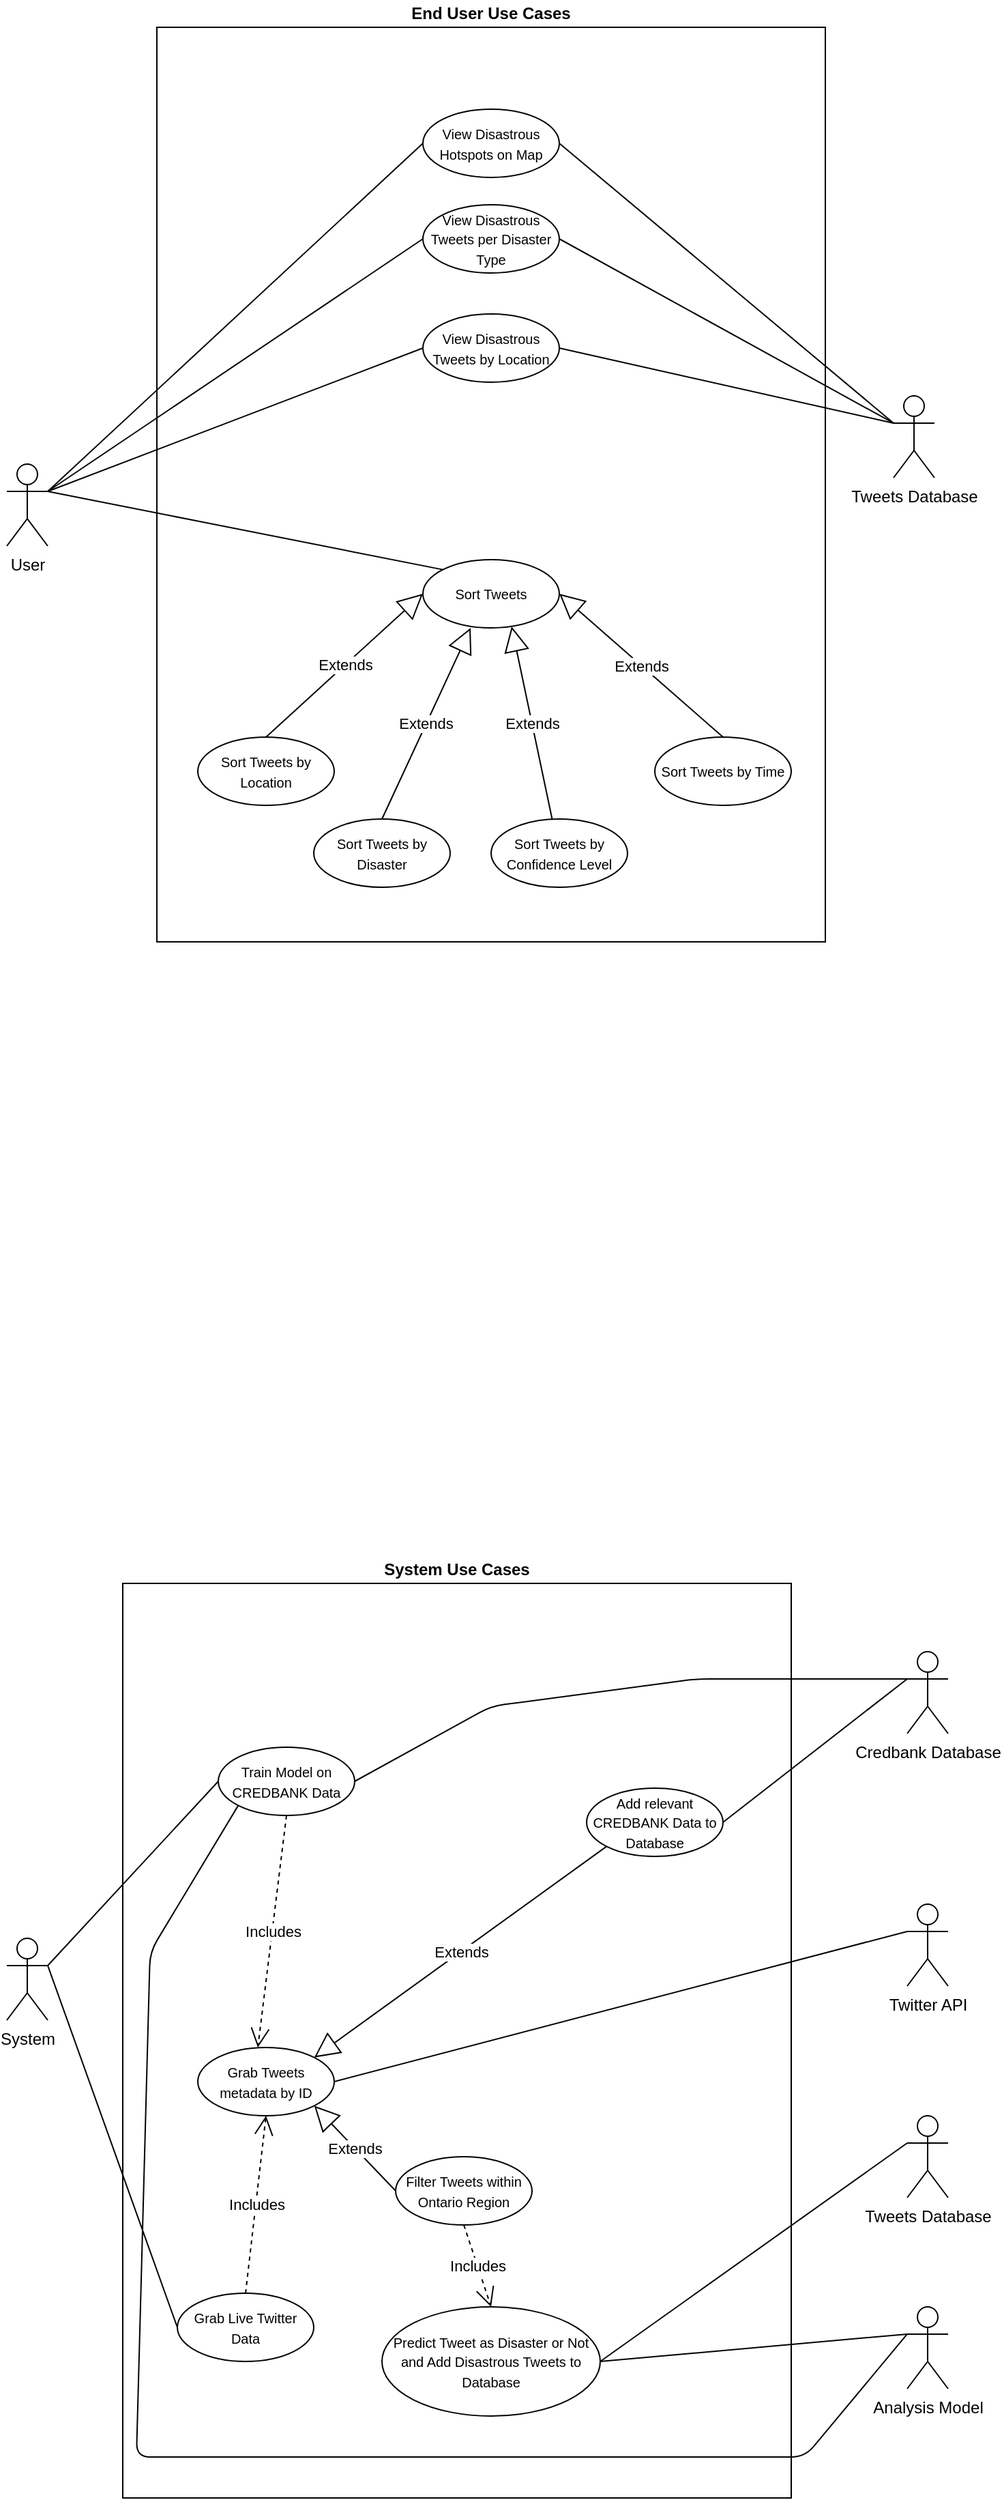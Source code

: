 <mxfile version="14.2.9" type="device"><diagram id="SbKqmLp52oHMrPVKPYdx" name="Page-1"><mxGraphModel dx="2272" dy="1894" grid="1" gridSize="10" guides="1" tooltips="1" connect="1" arrows="1" fold="1" page="1" pageScale="1" pageWidth="850" pageHeight="1100" math="0" shadow="0"><root><mxCell id="0"/><mxCell id="1" parent="0"/><mxCell id="3WjBQ3WM9bignaXBxbzU-1" value="&lt;span style=&quot;color: rgba(0 , 0 , 0 , 0) ; font-family: monospace ; font-size: 0px&quot;&gt;%3CmxGraphModel%3E%3Croot%3E%3CmxCell%20id%3D%220%22%2F%3E%3CmxCell%20id%3D%221%22%20parent%3D%220%22%2F%3E%3CmxCell%20id%3D%222%22%20value%3D%22Actor%22%20style%3D%22shape%3DumlActor%3BverticalLabelPosition%3Dbottom%3BverticalAlign%3Dtop%3Bhtml%3D1%3B%22%20vertex%3D%221%22%20parent%3D%221%22%3E%3CmxGeometry%20x%3D%22-1180%22%20y%3D%22-227%22%20width%3D%2230%22%20height%3D%2260%22%20as%3D%22geometry%22%2F%3E%3C%2FmxCell%3E%3C%2Froot%3E%3C%2FmxGraphModel%3E&lt;/span&gt;" style="rounded=0;whiteSpace=wrap;html=1;" parent="1" vertex="1"><mxGeometry x="-655" y="-900" width="490" height="670" as="geometry"/></mxCell><mxCell id="3WjBQ3WM9bignaXBxbzU-2" value="User" style="shape=umlActor;verticalLabelPosition=bottom;verticalAlign=top;html=1;" parent="1" vertex="1"><mxGeometry x="-765" y="-580" width="30" height="60" as="geometry"/></mxCell><mxCell id="3WjBQ3WM9bignaXBxbzU-5" value="&lt;span style=&quot;font-size: 10px&quot;&gt;View Disastrous Hotspots on Map&lt;/span&gt;" style="ellipse;whiteSpace=wrap;html=1;" parent="1" vertex="1"><mxGeometry x="-460" y="-840" width="100" height="50" as="geometry"/></mxCell><mxCell id="3WjBQ3WM9bignaXBxbzU-6" value="&lt;span style=&quot;font-size: 10px&quot;&gt;View Disastrous Tweets by Location&lt;/span&gt;" style="ellipse;whiteSpace=wrap;html=1;" parent="1" vertex="1"><mxGeometry x="-460" y="-690" width="100" height="50" as="geometry"/></mxCell><mxCell id="3WjBQ3WM9bignaXBxbzU-7" value="Tweets Database" style="shape=umlActor;verticalLabelPosition=bottom;verticalAlign=top;html=1;" parent="1" vertex="1"><mxGeometry x="-115" y="-630" width="30" height="60" as="geometry"/></mxCell><mxCell id="3WjBQ3WM9bignaXBxbzU-8" value="Twitter API" style="shape=umlActor;verticalLabelPosition=bottom;verticalAlign=top;html=1;" parent="1" vertex="1"><mxGeometry x="-105" y="475" width="30" height="60" as="geometry"/></mxCell><mxCell id="3WjBQ3WM9bignaXBxbzU-9" value="Credbank Database" style="shape=umlActor;verticalLabelPosition=bottom;verticalAlign=top;html=1;" parent="1" vertex="1"><mxGeometry x="-105" y="290" width="30" height="60" as="geometry"/></mxCell><mxCell id="3WjBQ3WM9bignaXBxbzU-10" value="Analysis Model" style="shape=umlActor;verticalLabelPosition=bottom;verticalAlign=top;html=1;" parent="1" vertex="1"><mxGeometry x="-105" y="770" width="30" height="60" as="geometry"/></mxCell><mxCell id="3WjBQ3WM9bignaXBxbzU-11" value="&lt;span style=&quot;font-size: 10px&quot;&gt;View Disastrous Tweets per Disaster Type&lt;/span&gt;" style="ellipse;whiteSpace=wrap;html=1;" parent="1" vertex="1"><mxGeometry x="-460" y="-770" width="100" height="50" as="geometry"/></mxCell><mxCell id="3WjBQ3WM9bignaXBxbzU-14" value="&lt;span style=&quot;font-size: 10px&quot;&gt;Sort Tweets&lt;/span&gt;" style="ellipse;whiteSpace=wrap;html=1;" parent="1" vertex="1"><mxGeometry x="-460" y="-510" width="100" height="50" as="geometry"/></mxCell><mxCell id="3WjBQ3WM9bignaXBxbzU-15" value="&lt;span style=&quot;font-size: 10px&quot;&gt;Sort Tweets by Location&lt;/span&gt;" style="ellipse;whiteSpace=wrap;html=1;" parent="1" vertex="1"><mxGeometry x="-625" y="-380" width="100" height="50" as="geometry"/></mxCell><mxCell id="3WjBQ3WM9bignaXBxbzU-16" value="&lt;span style=&quot;font-size: 10px&quot;&gt;Sort Tweets by Confidence Level&lt;/span&gt;" style="ellipse;whiteSpace=wrap;html=1;" parent="1" vertex="1"><mxGeometry x="-410" y="-320" width="100" height="50" as="geometry"/></mxCell><mxCell id="3WjBQ3WM9bignaXBxbzU-17" value="&lt;span style=&quot;font-size: 10px&quot;&gt;Sort Tweets by Disaster&lt;/span&gt;" style="ellipse;whiteSpace=wrap;html=1;" parent="1" vertex="1"><mxGeometry x="-540" y="-320" width="100" height="50" as="geometry"/></mxCell><mxCell id="3WjBQ3WM9bignaXBxbzU-18" value="&lt;span style=&quot;font-size: 10px&quot;&gt;Sort Tweets by Time&lt;/span&gt;" style="ellipse;whiteSpace=wrap;html=1;" parent="1" vertex="1"><mxGeometry x="-290" y="-380" width="100" height="50" as="geometry"/></mxCell><mxCell id="3WjBQ3WM9bignaXBxbzU-19" value="" style="endArrow=none;html=1;exitX=1;exitY=0.333;exitDx=0;exitDy=0;exitPerimeter=0;entryX=0;entryY=0;entryDx=0;entryDy=0;" parent="1" source="3WjBQ3WM9bignaXBxbzU-2" target="3WjBQ3WM9bignaXBxbzU-14" edge="1"><mxGeometry width="50" height="50" relative="1" as="geometry"><mxPoint x="-705" y="-470" as="sourcePoint"/><mxPoint x="-655" y="-520" as="targetPoint"/><Array as="points"/></mxGeometry></mxCell><mxCell id="3WjBQ3WM9bignaXBxbzU-22" value="Extends" style="endArrow=block;endSize=16;endFill=0;html=1;exitX=0.5;exitY=0;exitDx=0;exitDy=0;entryX=0;entryY=0.5;entryDx=0;entryDy=0;" parent="1" source="3WjBQ3WM9bignaXBxbzU-15" target="3WjBQ3WM9bignaXBxbzU-14" edge="1"><mxGeometry width="160" relative="1" as="geometry"><mxPoint x="-515" y="-290" as="sourcePoint"/><mxPoint x="-545" y="-370" as="targetPoint"/></mxGeometry></mxCell><mxCell id="3WjBQ3WM9bignaXBxbzU-23" value="Extends" style="endArrow=block;endSize=16;endFill=0;html=1;exitX=0.5;exitY=0;exitDx=0;exitDy=0;entryX=0.35;entryY=1;entryDx=0;entryDy=0;entryPerimeter=0;" parent="1" source="3WjBQ3WM9bignaXBxbzU-17" target="3WjBQ3WM9bignaXBxbzU-14" edge="1"><mxGeometry width="160" relative="1" as="geometry"><mxPoint x="-500" y="-70" as="sourcePoint"/><mxPoint x="-530" y="-150" as="targetPoint"/></mxGeometry></mxCell><mxCell id="3WjBQ3WM9bignaXBxbzU-24" value="Extends" style="endArrow=block;endSize=16;endFill=0;html=1;entryX=0.65;entryY=0.98;entryDx=0;entryDy=0;entryPerimeter=0;" parent="1" source="3WjBQ3WM9bignaXBxbzU-16" target="3WjBQ3WM9bignaXBxbzU-14" edge="1"><mxGeometry width="160" relative="1" as="geometry"><mxPoint x="-345" y="-70" as="sourcePoint"/><mxPoint x="-375" y="-150" as="targetPoint"/><Array as="points"/></mxGeometry></mxCell><mxCell id="3WjBQ3WM9bignaXBxbzU-25" value="Extends" style="endArrow=block;endSize=16;endFill=0;html=1;exitX=0.5;exitY=0;exitDx=0;exitDy=0;entryX=1;entryY=0.5;entryDx=0;entryDy=0;" parent="1" source="3WjBQ3WM9bignaXBxbzU-18" target="3WjBQ3WM9bignaXBxbzU-14" edge="1"><mxGeometry width="160" relative="1" as="geometry"><mxPoint x="-360" y="-70" as="sourcePoint"/><mxPoint x="-390" y="-150" as="targetPoint"/></mxGeometry></mxCell><mxCell id="3WjBQ3WM9bignaXBxbzU-27" value="" style="endArrow=none;html=1;exitX=1;exitY=0.333;exitDx=0;exitDy=0;exitPerimeter=0;entryX=0;entryY=0.5;entryDx=0;entryDy=0;" parent="1" source="3WjBQ3WM9bignaXBxbzU-2" target="3WjBQ3WM9bignaXBxbzU-11" edge="1"><mxGeometry width="50" height="50" relative="1" as="geometry"><mxPoint x="-375" y="-580" as="sourcePoint"/><mxPoint x="-325" y="-630" as="targetPoint"/></mxGeometry></mxCell><mxCell id="3WjBQ3WM9bignaXBxbzU-28" value="" style="endArrow=none;html=1;exitX=1;exitY=0.333;exitDx=0;exitDy=0;exitPerimeter=0;entryX=0;entryY=0.5;entryDx=0;entryDy=0;" parent="1" source="3WjBQ3WM9bignaXBxbzU-2" target="3WjBQ3WM9bignaXBxbzU-5" edge="1"><mxGeometry width="50" height="50" relative="1" as="geometry"><mxPoint x="-615" y="-460" as="sourcePoint"/><mxPoint x="-565" y="-510" as="targetPoint"/></mxGeometry></mxCell><mxCell id="3WjBQ3WM9bignaXBxbzU-29" value="" style="endArrow=none;html=1;exitX=1;exitY=0.333;exitDx=0;exitDy=0;exitPerimeter=0;entryX=0;entryY=0.5;entryDx=0;entryDy=0;" parent="1" source="3WjBQ3WM9bignaXBxbzU-2" target="3WjBQ3WM9bignaXBxbzU-6" edge="1"><mxGeometry width="50" height="50" relative="1" as="geometry"><mxPoint x="-725" y="-550" as="sourcePoint"/><mxPoint x="-585" y="-695" as="targetPoint"/></mxGeometry></mxCell><mxCell id="3WjBQ3WM9bignaXBxbzU-30" value="" style="endArrow=none;html=1;exitX=1;exitY=0.5;exitDx=0;exitDy=0;entryX=0;entryY=0.333;entryDx=0;entryDy=0;entryPerimeter=0;" parent="1" source="3WjBQ3WM9bignaXBxbzU-5" target="3WjBQ3WM9bignaXBxbzU-7" edge="1"><mxGeometry width="50" height="50" relative="1" as="geometry"><mxPoint x="-315" y="-590" as="sourcePoint"/><mxPoint x="-265" y="-640" as="targetPoint"/></mxGeometry></mxCell><mxCell id="3WjBQ3WM9bignaXBxbzU-32" value="" style="endArrow=none;html=1;exitX=1;exitY=0.5;exitDx=0;exitDy=0;entryX=0;entryY=0.333;entryDx=0;entryDy=0;entryPerimeter=0;" parent="1" source="3WjBQ3WM9bignaXBxbzU-11" target="3WjBQ3WM9bignaXBxbzU-7" edge="1"><mxGeometry width="50" height="50" relative="1" as="geometry"><mxPoint x="-375" y="-490" as="sourcePoint"/><mxPoint x="-325" y="-540" as="targetPoint"/></mxGeometry></mxCell><mxCell id="3WjBQ3WM9bignaXBxbzU-33" value="" style="endArrow=none;html=1;exitX=1;exitY=0.5;exitDx=0;exitDy=0;entryX=0;entryY=0.333;entryDx=0;entryDy=0;entryPerimeter=0;" parent="1" source="3WjBQ3WM9bignaXBxbzU-6" target="3WjBQ3WM9bignaXBxbzU-7" edge="1"><mxGeometry width="50" height="50" relative="1" as="geometry"><mxPoint x="-375" y="-490" as="sourcePoint"/><mxPoint x="-325" y="-540" as="targetPoint"/></mxGeometry></mxCell><mxCell id="3WjBQ3WM9bignaXBxbzU-35" value="&lt;span style=&quot;color: rgba(0 , 0 , 0 , 0) ; font-family: monospace ; font-size: 0px&quot;&gt;%3CmxGraphModel%3E%3Croot%3E%3CmxCell%20id%3D%220%22%2F%3E%3CmxCell%20id%3D%221%22%20parent%3D%220%22%2F%3E%3CmxCell%20id%3D%222%22%20value%3D%22Actor%22%20style%3D%22shape%3DumlActor%3BverticalLabelPosition%3Dbottom%3BverticalAlign%3Dtop%3Bhtml%3D1%3B%22%20vertex%3D%221%22%20parent%3D%221%22%3E%3CmxGeometry%20x%3D%22-1180%22%20y%3D%22-227%22%20width%3D%2230%22%20height%3D%2260%22%20as%3D%22geometry%22%2F%3E%3C%2FmxCell%3E%3C%2Froot%3E%3C%2FmxGraphModel%3E&lt;/span&gt;" style="rounded=0;whiteSpace=wrap;html=1;" parent="1" vertex="1"><mxGeometry x="-680" y="240" width="490" height="670" as="geometry"/></mxCell><mxCell id="3WjBQ3WM9bignaXBxbzU-36" value="&lt;b&gt;End User Use Cases&lt;/b&gt;" style="text;html=1;strokeColor=none;fillColor=none;align=center;verticalAlign=middle;whiteSpace=wrap;rounded=0;" parent="1" vertex="1"><mxGeometry x="-650" y="-920" width="480" height="20" as="geometry"/></mxCell><mxCell id="3WjBQ3WM9bignaXBxbzU-37" value="&lt;b&gt;System Use Cases&lt;/b&gt;" style="text;html=1;strokeColor=none;fillColor=none;align=center;verticalAlign=middle;whiteSpace=wrap;rounded=0;" parent="1" vertex="1"><mxGeometry x="-680" y="220" width="490" height="20" as="geometry"/></mxCell><mxCell id="3WjBQ3WM9bignaXBxbzU-38" value="System" style="shape=umlActor;verticalLabelPosition=bottom;verticalAlign=top;html=1;" parent="1" vertex="1"><mxGeometry x="-765" y="500" width="30" height="60" as="geometry"/></mxCell><mxCell id="3WjBQ3WM9bignaXBxbzU-39" value="Tweets Database" style="shape=umlActor;verticalLabelPosition=bottom;verticalAlign=top;html=1;" parent="1" vertex="1"><mxGeometry x="-105" y="630" width="30" height="60" as="geometry"/></mxCell><mxCell id="3WjBQ3WM9bignaXBxbzU-42" value="&lt;span style=&quot;font-size: 10px&quot;&gt;Train Model on CREDBANK Data&lt;/span&gt;" style="ellipse;whiteSpace=wrap;html=1;" parent="1" vertex="1"><mxGeometry x="-610" y="360" width="100" height="50" as="geometry"/></mxCell><mxCell id="3WjBQ3WM9bignaXBxbzU-43" value="&lt;span style=&quot;font-size: 10px&quot;&gt;Grab Live Twitter Data&lt;/span&gt;" style="ellipse;whiteSpace=wrap;html=1;" parent="1" vertex="1"><mxGeometry x="-640" y="760" width="100" height="50" as="geometry"/></mxCell><mxCell id="3WjBQ3WM9bignaXBxbzU-44" value="&lt;span style=&quot;font-size: 10px&quot;&gt;Grab Tweets metadata by ID&lt;/span&gt;" style="ellipse;whiteSpace=wrap;html=1;" parent="1" vertex="1"><mxGeometry x="-625" y="580" width="100" height="50" as="geometry"/></mxCell><mxCell id="3WjBQ3WM9bignaXBxbzU-45" value="" style="endArrow=none;html=1;exitX=1;exitY=0.5;exitDx=0;exitDy=0;entryX=0;entryY=0.333;entryDx=0;entryDy=0;entryPerimeter=0;" parent="1" source="3WjBQ3WM9bignaXBxbzU-44" target="3WjBQ3WM9bignaXBxbzU-8" edge="1"><mxGeometry width="50" height="50" relative="1" as="geometry"><mxPoint x="-340" y="500" as="sourcePoint"/><mxPoint x="-290" y="450" as="targetPoint"/></mxGeometry></mxCell><mxCell id="3WjBQ3WM9bignaXBxbzU-48" value="" style="endArrow=none;html=1;exitX=1;exitY=0.5;exitDx=0;exitDy=0;entryX=0;entryY=0.333;entryDx=0;entryDy=0;entryPerimeter=0;" parent="1" source="3WjBQ3WM9bignaXBxbzU-42" target="3WjBQ3WM9bignaXBxbzU-9" edge="1"><mxGeometry width="50" height="50" relative="1" as="geometry"><mxPoint x="-510" y="425" as="sourcePoint"/><mxPoint x="-95" y="395" as="targetPoint"/><Array as="points"><mxPoint x="-410" y="330"/><mxPoint x="-260" y="310"/></Array></mxGeometry></mxCell><mxCell id="3WjBQ3WM9bignaXBxbzU-49" value="" style="endArrow=none;html=1;exitX=1;exitY=0.333;exitDx=0;exitDy=0;entryX=0;entryY=0.5;entryDx=0;entryDy=0;exitPerimeter=0;" parent="1" source="3WjBQ3WM9bignaXBxbzU-38" target="3WjBQ3WM9bignaXBxbzU-42" edge="1"><mxGeometry width="50" height="50" relative="1" as="geometry"><mxPoint x="-510" y="425" as="sourcePoint"/><mxPoint x="-95" y="395" as="targetPoint"/></mxGeometry></mxCell><mxCell id="3WjBQ3WM9bignaXBxbzU-50" value="Includes" style="endArrow=open;endSize=12;dashed=1;html=1;entryX=0.44;entryY=0;entryDx=0;entryDy=0;exitX=0.5;exitY=1;exitDx=0;exitDy=0;entryPerimeter=0;" parent="1" source="3WjBQ3WM9bignaXBxbzU-42" target="3WjBQ3WM9bignaXBxbzU-44" edge="1"><mxGeometry width="160" relative="1" as="geometry"><mxPoint x="-438.79" y="111.72" as="sourcePoint"/><mxPoint x="-301.216" y="0.004" as="targetPoint"/></mxGeometry></mxCell><mxCell id="3WjBQ3WM9bignaXBxbzU-52" value="" style="endArrow=none;html=1;exitX=0;exitY=1;exitDx=0;exitDy=0;entryX=0;entryY=0.333;entryDx=0;entryDy=0;entryPerimeter=0;" parent="1" source="3WjBQ3WM9bignaXBxbzU-42" target="3WjBQ3WM9bignaXBxbzU-10" edge="1"><mxGeometry width="50" height="50" relative="1" as="geometry"><mxPoint x="-510" y="425" as="sourcePoint"/><mxPoint x="-95" y="395" as="targetPoint"/><Array as="points"><mxPoint x="-660" y="510"/><mxPoint x="-670" y="880"/><mxPoint x="-470" y="880"/><mxPoint x="-180" y="880"/></Array></mxGeometry></mxCell><mxCell id="3WjBQ3WM9bignaXBxbzU-53" value="&lt;span style=&quot;font-size: 10px&quot;&gt;Add relevant CREDBANK Data to Database&lt;/span&gt;" style="ellipse;whiteSpace=wrap;html=1;" parent="1" vertex="1"><mxGeometry x="-340" y="390" width="100" height="50" as="geometry"/></mxCell><mxCell id="3WjBQ3WM9bignaXBxbzU-56" value="" style="endArrow=none;html=1;exitX=1;exitY=0.5;exitDx=0;exitDy=0;entryX=0;entryY=0.333;entryDx=0;entryDy=0;entryPerimeter=0;" parent="1" source="3WjBQ3WM9bignaXBxbzU-53" target="3WjBQ3WM9bignaXBxbzU-9" edge="1"><mxGeometry width="50" height="50" relative="1" as="geometry"><mxPoint x="-525" y="305" as="sourcePoint"/><mxPoint x="-95" y="505" as="targetPoint"/><Array as="points"/></mxGeometry></mxCell><mxCell id="3WjBQ3WM9bignaXBxbzU-57" value="Extends" style="endArrow=block;endSize=16;endFill=0;html=1;exitX=0;exitY=1;exitDx=0;exitDy=0;entryX=1;entryY=0;entryDx=0;entryDy=0;" parent="1" source="3WjBQ3WM9bignaXBxbzU-53" target="3WjBQ3WM9bignaXBxbzU-44" edge="1"><mxGeometry width="160" relative="1" as="geometry"><mxPoint x="-442" y="550" as="sourcePoint"/><mxPoint x="-407" y="400" as="targetPoint"/></mxGeometry></mxCell><mxCell id="3WjBQ3WM9bignaXBxbzU-62" value="" style="endArrow=none;html=1;exitX=1;exitY=0.333;exitDx=0;exitDy=0;exitPerimeter=0;entryX=0;entryY=0.5;entryDx=0;entryDy=0;" parent="1" source="3WjBQ3WM9bignaXBxbzU-38" target="3WjBQ3WM9bignaXBxbzU-43" edge="1"><mxGeometry width="50" height="50" relative="1" as="geometry"><mxPoint x="-500" y="840" as="sourcePoint"/><mxPoint x="-450" y="790" as="targetPoint"/></mxGeometry></mxCell><mxCell id="3WjBQ3WM9bignaXBxbzU-63" value="Includes" style="endArrow=open;endSize=12;dashed=1;html=1;entryX=0.5;entryY=1;entryDx=0;entryDy=0;exitX=0.5;exitY=0;exitDx=0;exitDy=0;" parent="1" source="3WjBQ3WM9bignaXBxbzU-43" target="3WjBQ3WM9bignaXBxbzU-44" edge="1"><mxGeometry width="160" relative="1" as="geometry"><mxPoint x="-580" y="485" as="sourcePoint"/><mxPoint x="-571" y="590" as="targetPoint"/></mxGeometry></mxCell><mxCell id="3WjBQ3WM9bignaXBxbzU-64" value="&lt;span style=&quot;font-size: 10px&quot;&gt;Filter Tweets within Ontario Region&lt;/span&gt;" style="ellipse;whiteSpace=wrap;html=1;" parent="1" vertex="1"><mxGeometry x="-480" y="660" width="100" height="50" as="geometry"/></mxCell><mxCell id="3WjBQ3WM9bignaXBxbzU-65" value="Extends" style="endArrow=block;endSize=16;endFill=0;html=1;exitX=0;exitY=0.5;exitDx=0;exitDy=0;entryX=1;entryY=1;entryDx=0;entryDy=0;" parent="1" source="3WjBQ3WM9bignaXBxbzU-64" target="3WjBQ3WM9bignaXBxbzU-44" edge="1"><mxGeometry width="160" relative="1" as="geometry"><mxPoint x="-365.355" y="382.678" as="sourcePoint"/><mxPoint x="-529.645" y="597.322" as="targetPoint"/></mxGeometry></mxCell><mxCell id="3WjBQ3WM9bignaXBxbzU-66" value="" style="endArrow=none;html=1;exitX=1;exitY=0.5;exitDx=0;exitDy=0;entryX=0;entryY=0.333;entryDx=0;entryDy=0;entryPerimeter=0;" parent="1" source="3WjBQ3WM9bignaXBxbzU-67" target="3WjBQ3WM9bignaXBxbzU-10" edge="1"><mxGeometry width="50" height="50" relative="1" as="geometry"><mxPoint x="-515" y="615" as="sourcePoint"/><mxPoint x="-95" y="640" as="targetPoint"/></mxGeometry></mxCell><mxCell id="3WjBQ3WM9bignaXBxbzU-67" value="&lt;span style=&quot;font-size: 10px&quot;&gt;Predict Tweet as Disaster or Not and Add Disastrous Tweets to Database&lt;/span&gt;" style="ellipse;whiteSpace=wrap;html=1;" parent="1" vertex="1"><mxGeometry x="-490" y="770" width="160" height="80" as="geometry"/></mxCell><mxCell id="3WjBQ3WM9bignaXBxbzU-68" value="Includes" style="endArrow=open;endSize=12;dashed=1;html=1;entryX=0.5;entryY=0;entryDx=0;entryDy=0;exitX=0.5;exitY=1;exitDx=0;exitDy=0;" parent="1" source="3WjBQ3WM9bignaXBxbzU-64" target="3WjBQ3WM9bignaXBxbzU-67" edge="1"><mxGeometry width="160" relative="1" as="geometry"><mxPoint x="-580" y="770" as="sourcePoint"/><mxPoint x="-565" y="640" as="targetPoint"/></mxGeometry></mxCell><mxCell id="3WjBQ3WM9bignaXBxbzU-70" value="" style="endArrow=none;html=1;exitX=1;exitY=0.5;exitDx=0;exitDy=0;entryX=0;entryY=0.333;entryDx=0;entryDy=0;entryPerimeter=0;" parent="1" source="3WjBQ3WM9bignaXBxbzU-67" target="3WjBQ3WM9bignaXBxbzU-39" edge="1"><mxGeometry width="50" height="50" relative="1" as="geometry"><mxPoint x="-320" y="730" as="sourcePoint"/><mxPoint x="-270" y="680" as="targetPoint"/></mxGeometry></mxCell></root></mxGraphModel></diagram></mxfile>
